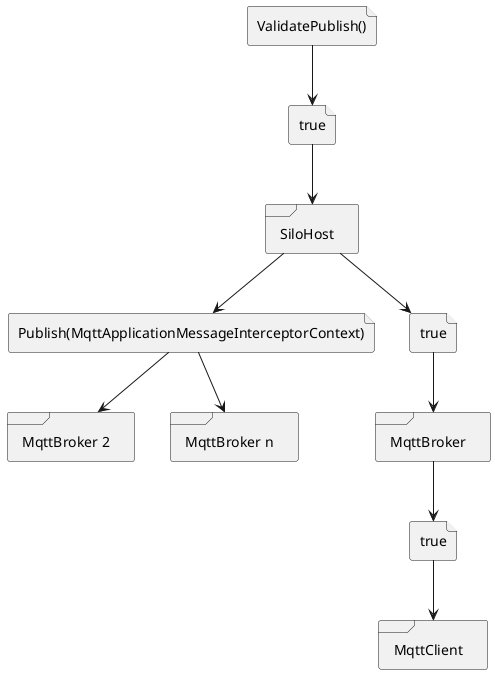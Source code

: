@startuml

skinparam componentStyle uml2

file "ValidatePublish()" as ValidatePublish
file "Publish(MqttApplicationMessageInterceptorContext)" as Publish
file "true" as CanPublish
file "true" as CanPublish2
file "true" as CanPublish3

frame SiloHost {
}

frame "MqttClient" as MqttClient {
}

frame "MqttBroker" as MqttBroker {
}

frame "MqttBroker 2" as MqttBroker2 {
}

frame "MqttBroker n" as MqttBrokerN {
}

ValidatePublish --> CanPublish
CanPublish --> SiloHost
SiloHost --> CanPublish2
SiloHost --> Publish
Publish --> MqttBroker2
Publish --> MqttBrokerN
CanPublish2 --> MqttBroker
MqttBroker --> CanPublish3
CanPublish3 --> MqttClient

@enduml